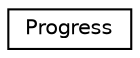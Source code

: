 digraph "Graphical Class Hierarchy"
{
 // LATEX_PDF_SIZE
  edge [fontname="Helvetica",fontsize="10",labelfontname="Helvetica",labelfontsize="10"];
  node [fontname="Helvetica",fontsize="10",shape=record];
  rankdir="LR";
  Node0 [label="Progress",height=0.2,width=0.4,color="black", fillcolor="white", style="filled",URL="$classProgress.html",tooltip=" "];
}
